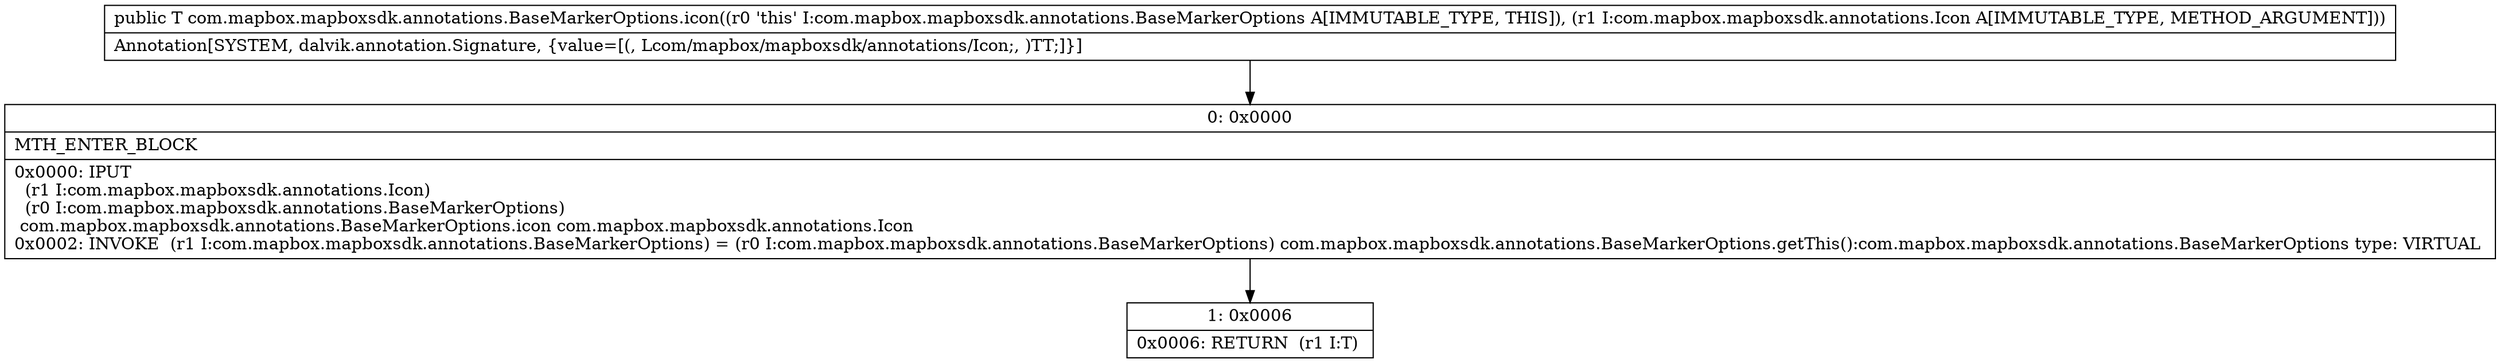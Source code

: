 digraph "CFG forcom.mapbox.mapboxsdk.annotations.BaseMarkerOptions.icon(Lcom\/mapbox\/mapboxsdk\/annotations\/Icon;)Lcom\/mapbox\/mapboxsdk\/annotations\/BaseMarkerOptions;" {
Node_0 [shape=record,label="{0\:\ 0x0000|MTH_ENTER_BLOCK\l|0x0000: IPUT  \l  (r1 I:com.mapbox.mapboxsdk.annotations.Icon)\l  (r0 I:com.mapbox.mapboxsdk.annotations.BaseMarkerOptions)\l com.mapbox.mapboxsdk.annotations.BaseMarkerOptions.icon com.mapbox.mapboxsdk.annotations.Icon \l0x0002: INVOKE  (r1 I:com.mapbox.mapboxsdk.annotations.BaseMarkerOptions) = (r0 I:com.mapbox.mapboxsdk.annotations.BaseMarkerOptions) com.mapbox.mapboxsdk.annotations.BaseMarkerOptions.getThis():com.mapbox.mapboxsdk.annotations.BaseMarkerOptions type: VIRTUAL \l}"];
Node_1 [shape=record,label="{1\:\ 0x0006|0x0006: RETURN  (r1 I:T) \l}"];
MethodNode[shape=record,label="{public T com.mapbox.mapboxsdk.annotations.BaseMarkerOptions.icon((r0 'this' I:com.mapbox.mapboxsdk.annotations.BaseMarkerOptions A[IMMUTABLE_TYPE, THIS]), (r1 I:com.mapbox.mapboxsdk.annotations.Icon A[IMMUTABLE_TYPE, METHOD_ARGUMENT]))  | Annotation[SYSTEM, dalvik.annotation.Signature, \{value=[(, Lcom\/mapbox\/mapboxsdk\/annotations\/Icon;, )TT;]\}]\l}"];
MethodNode -> Node_0;
Node_0 -> Node_1;
}

